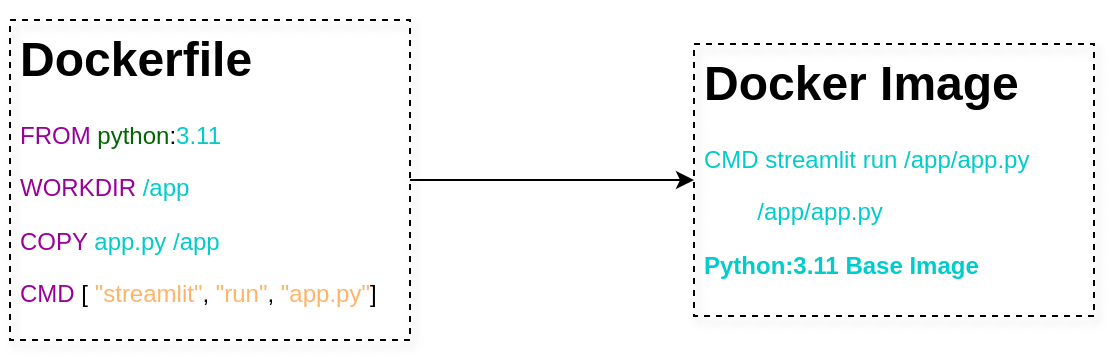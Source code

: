 <mxfile>
    <diagram id="kC-iGodgFAaS5sEuYw2M" name="Page-1">
        <mxGraphModel dx="811" dy="440" grid="0" gridSize="10" guides="1" tooltips="1" connect="1" arrows="1" fold="1" page="1" pageScale="1" pageWidth="850" pageHeight="1100" math="0" shadow="0">
            <root>
                <mxCell id="0"/>
                <mxCell id="1" parent="0"/>
                <mxCell id="5" style="edgeStyle=none;html=1;fontColor=#FFB366;" edge="1" parent="1" source="2" target="3">
                    <mxGeometry relative="1" as="geometry"/>
                </mxCell>
                <mxCell id="2" value="&lt;h1&gt;Dockerfile&lt;/h1&gt;&lt;p&gt;&lt;font color=&quot;#990099&quot;&gt;FROM&lt;/font&gt; &lt;font color=&quot;#006600&quot;&gt;python&lt;/font&gt;:&lt;font color=&quot;#00cccc&quot;&gt;3.11&lt;/font&gt;&lt;/p&gt;&lt;p&gt;&lt;font color=&quot;#990099&quot;&gt;WORKDIR&lt;/font&gt; &lt;font color=&quot;#00cccc&quot;&gt;/app&lt;/font&gt;&lt;/p&gt;&lt;p&gt;&lt;font color=&quot;#990099&quot;&gt;COPY&lt;/font&gt; &lt;font color=&quot;#00cccc&quot;&gt;app.py /app&lt;/font&gt;&lt;/p&gt;&lt;p&gt;&lt;font color=&quot;#990099&quot;&gt;CMD&lt;/font&gt; [ &lt;font color=&quot;#ffb366&quot;&gt;&quot;streamlit&quot;&lt;/font&gt;, &lt;font color=&quot;#ffb366&quot;&gt;&quot;run&quot;&lt;/font&gt;, &lt;font color=&quot;#ffb366&quot;&gt;&quot;app.py&quot;&lt;/font&gt;]&lt;/p&gt;" style="text;html=1;strokeColor=default;fillColor=none;spacing=5;spacingTop=-20;whiteSpace=wrap;overflow=hidden;rounded=0;shadow=1;dashed=1;" vertex="1" parent="1">
                    <mxGeometry x="40" y="80" width="200" height="160" as="geometry"/>
                </mxCell>
                <mxCell id="3" value="&lt;h1&gt;Docker Image&lt;/h1&gt;&lt;p&gt;&lt;font color=&quot;#00cccc&quot; style=&quot;background-color: initial;&quot;&gt;CMD streamlit run /app/app.py&lt;/font&gt;&lt;br&gt;&lt;/p&gt;&lt;p&gt;&lt;font color=&quot;#00cccc&quot;&gt;&lt;span style=&quot;white-space: pre;&quot;&gt;&#9;&lt;/span&gt;/app/app.py&amp;nbsp;&lt;/font&gt;&lt;/p&gt;&lt;p&gt;&lt;b style=&quot;background-color: initial;&quot;&gt;&lt;font color=&quot;#00cccc&quot;&gt;Python:3.11 Base Image&lt;/font&gt;&lt;/b&gt;&lt;/p&gt;" style="text;html=1;strokeColor=default;fillColor=none;spacing=5;spacingTop=-20;whiteSpace=wrap;overflow=hidden;rounded=0;shadow=1;dashed=1;" vertex="1" parent="1">
                    <mxGeometry x="382" y="92" width="200" height="136" as="geometry"/>
                </mxCell>
            </root>
        </mxGraphModel>
    </diagram>
</mxfile>